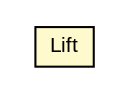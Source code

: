#!/usr/local/bin/dot
#
# Class diagram 
# Generated by UMLGraph version R5_6 (http://www.umlgraph.org/)
#

digraph G {
	edge [fontname="arial",fontsize=10,labelfontname="arial",labelfontsize=10];
	node [fontname="arial",fontsize=10,shape=plaintext];
	nodesep=0.25;
	ranksep=0.5;
	// org.thoughtworks.lift.vo.Lift
	c17556 [label=<<table title="org.thoughtworks.lift.vo.Lift" border="0" cellborder="1" cellspacing="0" cellpadding="2" port="p" bgcolor="lemonChiffon" href="./Lift.html">
		<tr><td><table border="0" cellspacing="0" cellpadding="1">
<tr><td align="center" balign="center"> Lift </td></tr>
		</table></td></tr>
		</table>>, URL="./Lift.html", fontname="arial", fontcolor="black", fontsize=10.0];
}

